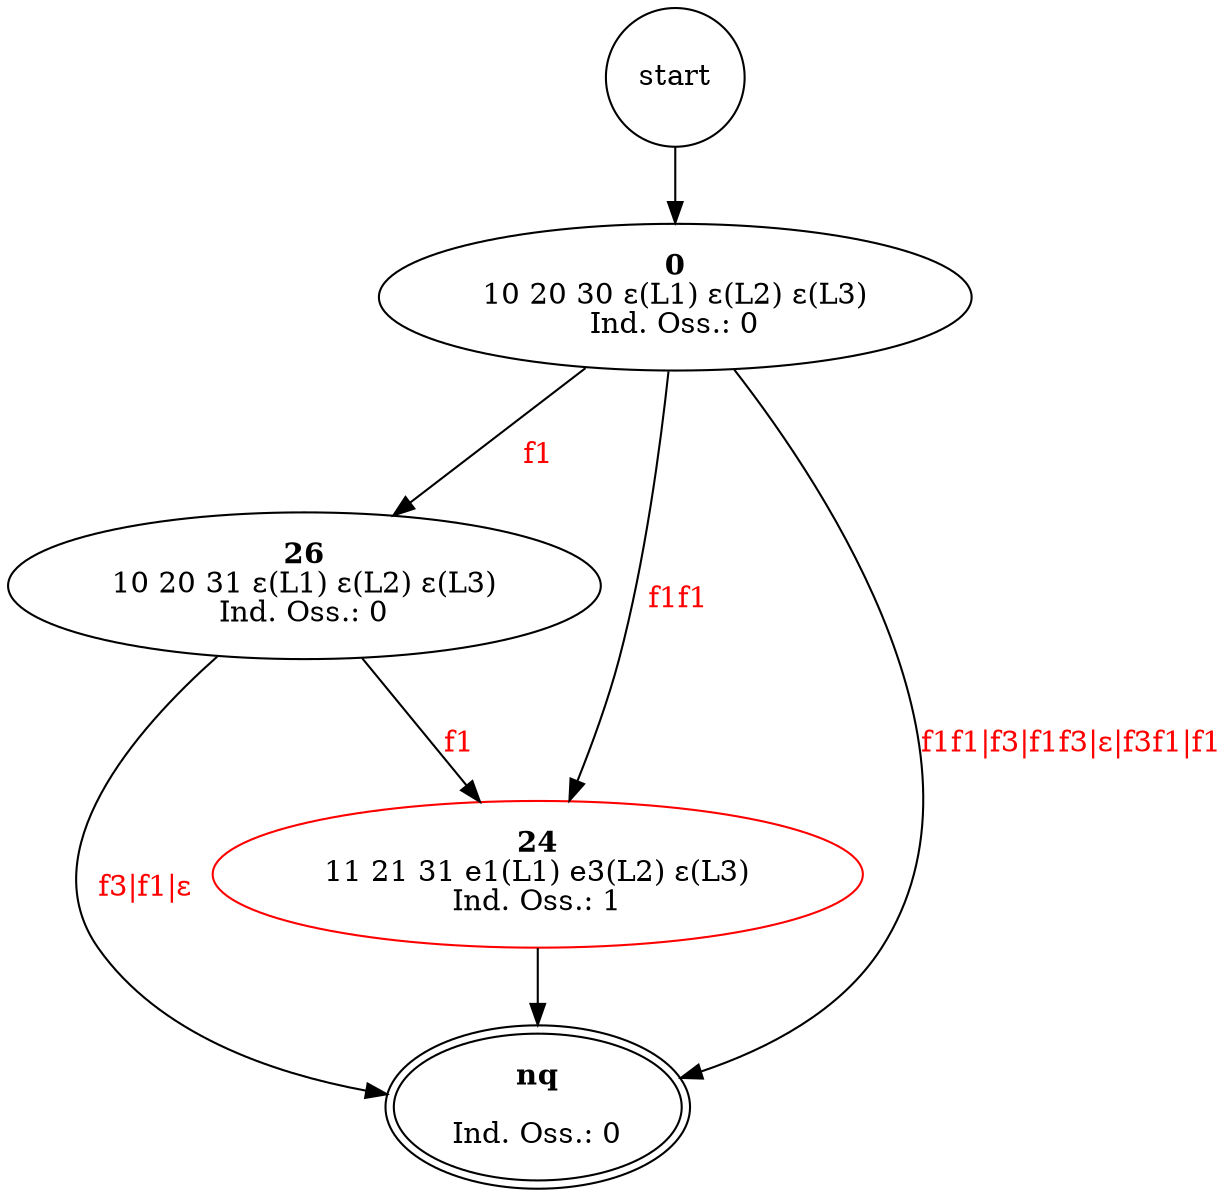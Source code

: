 digraph SpazioComportamentale {
    // ARCHI
    start	->	n0
	n0	->	n26 [label=<<br/><font color="red">f1</font>>]
	n0	->	n24 [label=<<br/><font color="red">f1f1</font>>]
	n0	->	nnq [label=<<br/><font color="red">f1f1|f3|f1f3|ε|f3f1|f1</font>>]
	n24	->	nnq [label=<>]
	n26	->	n24 [label=<<br/><font color="red">f1</font>>]
	n26	->	nnq [label=<<br/><font color="red">f3|f1|ε</font>>]

    // NODI
    start[shape="circle"]
	n0 [label=<<b>0</b><br/>10 20 30 ε(L1) ε(L2) ε(L3)<br/>Ind. Oss.: 0>]
	n24 [label=<<b>24</b><br/>11 21 31 e1(L1) e3(L2) ε(L3)<br/>Ind. Oss.: 1> color=red]
	n26 [label=<<b>26</b><br/>10 20 31 ε(L1) ε(L2) ε(L3)<br/>Ind. Oss.: 0>]
	nnq [label=<<b>nq</b><br/> <br/>Ind. Oss.: 0> peripheries=2]
}
